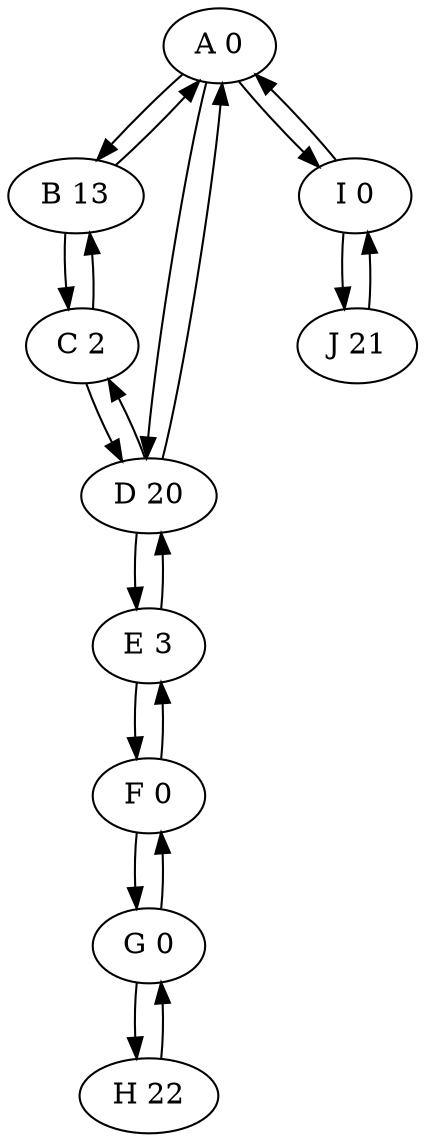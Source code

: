 digraph G{
AA [label = "A 0"];
BB [label = "B 13"];
CC [label = "C 2"];
DD [label = "D 20"];
EE [label = "E 3"];
FF [label = "F 0"];
GG [label = "G 0"];
HH [label = "H 22"];
II [label = "I 0"];
JJ [label = "J 21"];
    AA  -> DD, II, BB;
    BB -> CC, AA;
    CC -> DD, BB; 
    DD -> CC, AA, EE;
    EE -> FF, DD;
    FF -> EE, GG;
    GG -> FF, HH;
    HH -> GG;
    II -> AA, JJ;
    JJ -> II;
}
